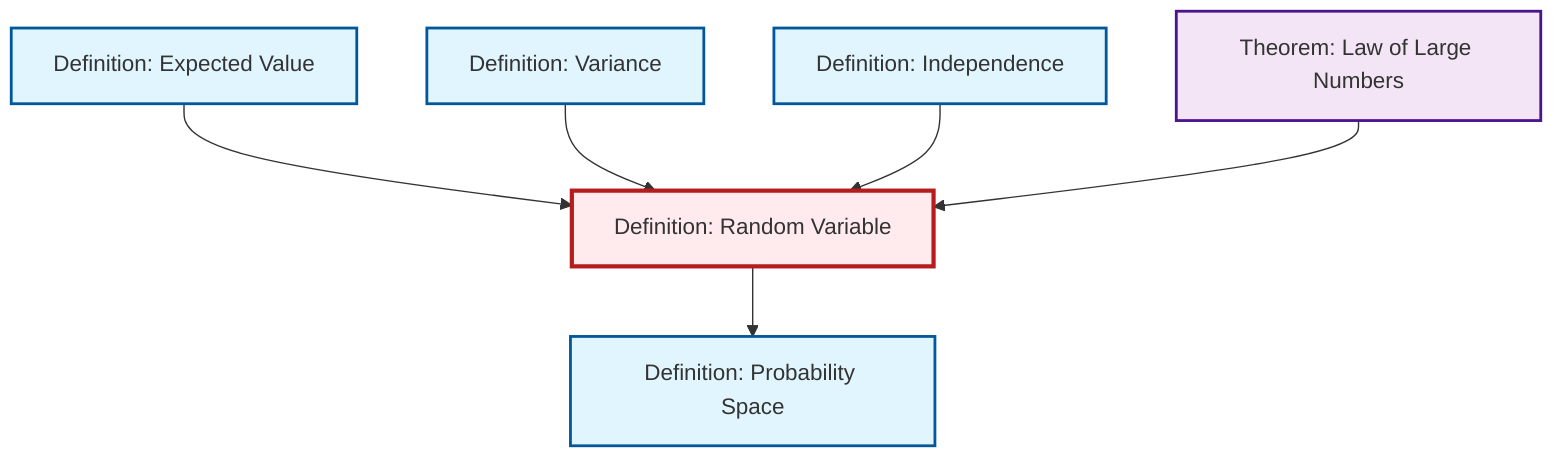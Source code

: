 graph TD
    classDef definition fill:#e1f5fe,stroke:#01579b,stroke-width:2px
    classDef theorem fill:#f3e5f5,stroke:#4a148c,stroke-width:2px
    classDef axiom fill:#fff3e0,stroke:#e65100,stroke-width:2px
    classDef example fill:#e8f5e9,stroke:#1b5e20,stroke-width:2px
    classDef current fill:#ffebee,stroke:#b71c1c,stroke-width:3px
    thm-law-of-large-numbers["Theorem: Law of Large Numbers"]:::theorem
    def-expectation["Definition: Expected Value"]:::definition
    def-random-variable["Definition: Random Variable"]:::definition
    def-probability-space["Definition: Probability Space"]:::definition
    def-independence["Definition: Independence"]:::definition
    def-variance["Definition: Variance"]:::definition
    def-expectation --> def-random-variable
    def-variance --> def-random-variable
    def-independence --> def-random-variable
    def-random-variable --> def-probability-space
    thm-law-of-large-numbers --> def-random-variable
    class def-random-variable current